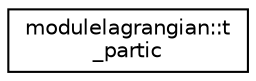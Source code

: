 digraph "Graphical Class Hierarchy"
{
 // LATEX_PDF_SIZE
  edge [fontname="Helvetica",fontsize="10",labelfontname="Helvetica",labelfontsize="10"];
  node [fontname="Helvetica",fontsize="10",shape=record];
  rankdir="LR";
  Node0 [label="modulelagrangian::t\l_partic",height=0.2,width=0.4,color="black", fillcolor="white", style="filled",URL="$structmodulelagrangian_1_1t__partic.html",tooltip=" "];
}

